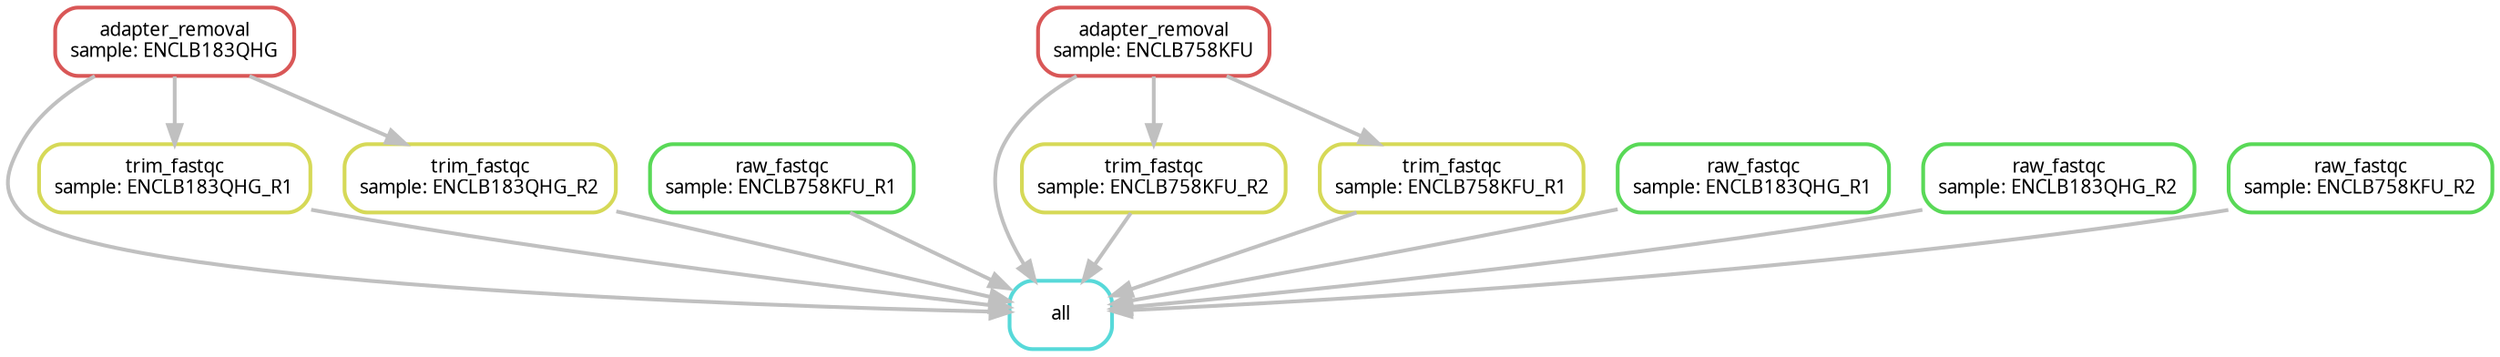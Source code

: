 digraph snakemake_dag {
    graph[bgcolor=white, margin=0];
    node[shape=box, style=rounded, fontname=sans,                 fontsize=10, penwidth=2];
    edge[penwidth=2, color=grey];
	0[label = "all", color = "0.50 0.6 0.85", style="rounded"];
	1[label = "trim_fastqc\nsample: ENCLB183QHG_R1", color = "0.17 0.6 0.85", style="rounded"];
	2[label = "raw_fastqc\nsample: ENCLB758KFU_R1", color = "0.33 0.6 0.85", style="rounded"];
	3[label = "trim_fastqc\nsample: ENCLB758KFU_R2", color = "0.17 0.6 0.85", style="rounded"];
	4[label = "raw_fastqc\nsample: ENCLB183QHG_R1", color = "0.33 0.6 0.85", style="rounded"];
	5[label = "adapter_removal\nsample: ENCLB758KFU", color = "0.00 0.6 0.85", style="rounded"];
	6[label = "trim_fastqc\nsample: ENCLB758KFU_R1", color = "0.17 0.6 0.85", style="rounded"];
	7[label = "trim_fastqc\nsample: ENCLB183QHG_R2", color = "0.17 0.6 0.85", style="rounded"];
	8[label = "raw_fastqc\nsample: ENCLB183QHG_R2", color = "0.33 0.6 0.85", style="rounded"];
	9[label = "raw_fastqc\nsample: ENCLB758KFU_R2", color = "0.33 0.6 0.85", style="rounded"];
	10[label = "adapter_removal\nsample: ENCLB183QHG", color = "0.00 0.6 0.85", style="rounded"];
	1 -> 0
	2 -> 0
	3 -> 0
	4 -> 0
	5 -> 0
	6 -> 0
	7 -> 0
	8 -> 0
	9 -> 0
	10 -> 0
	10 -> 1
	5 -> 3
	5 -> 6
	10 -> 7
}            
